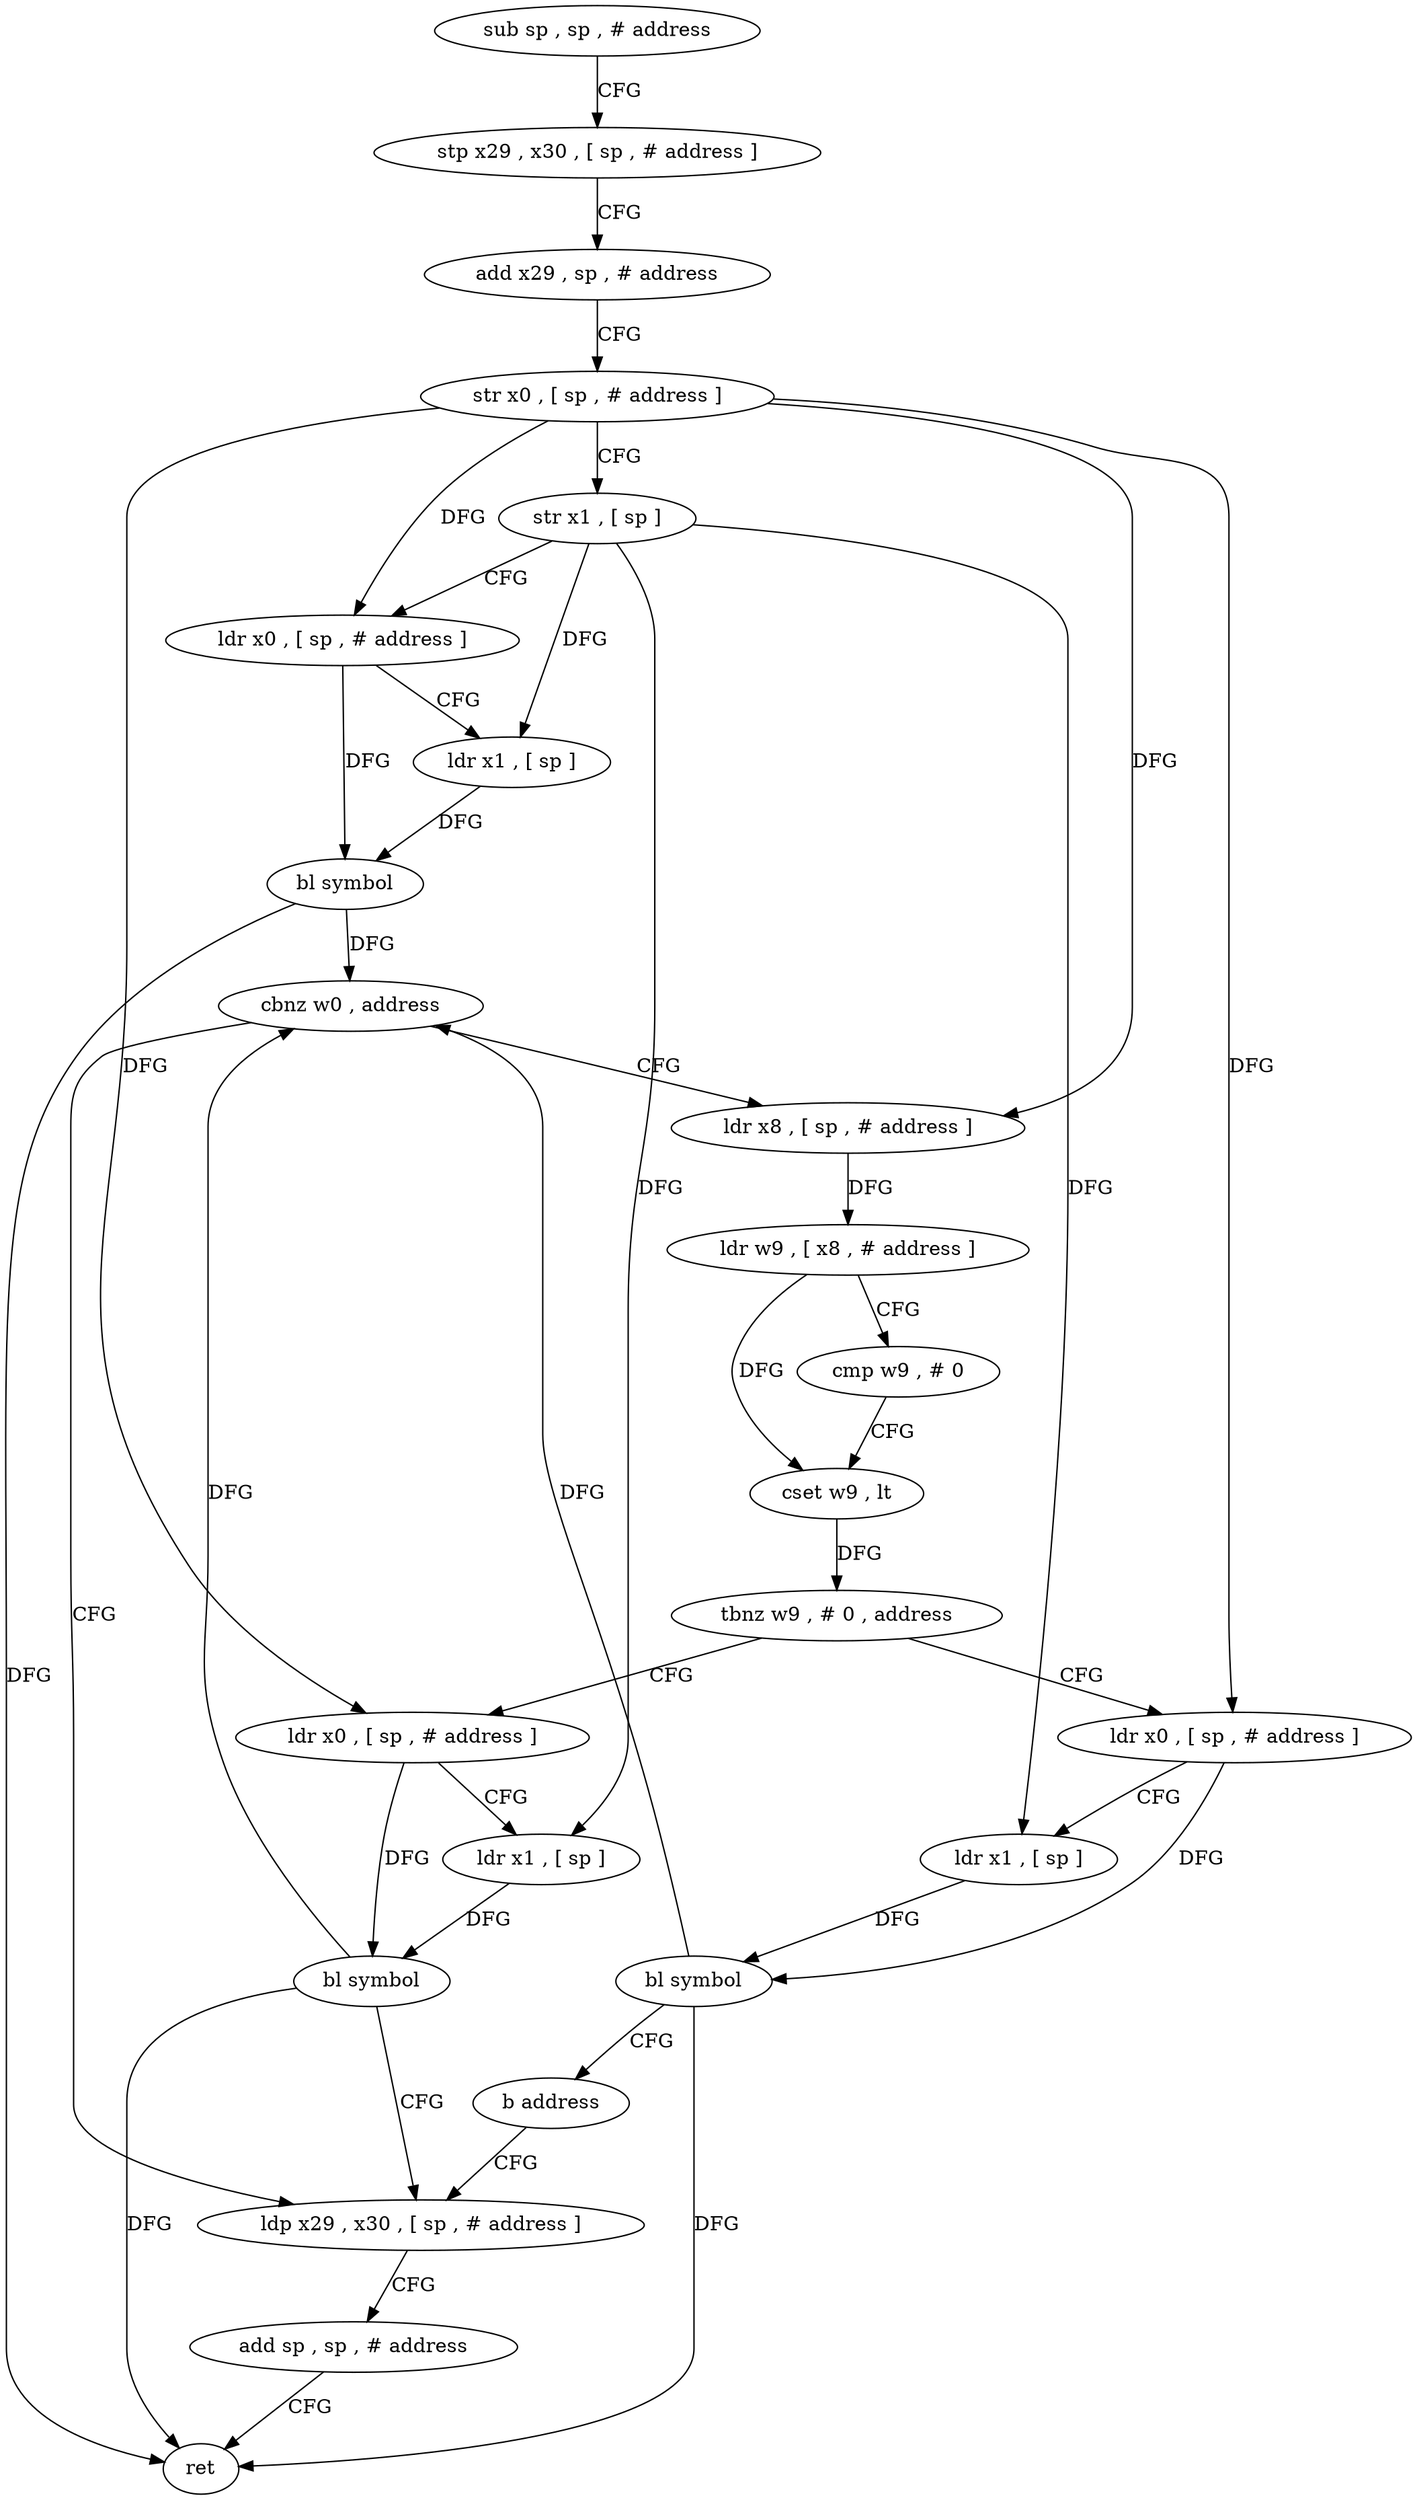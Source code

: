 digraph "func" {
"4261440" [label = "sub sp , sp , # address" ]
"4261444" [label = "stp x29 , x30 , [ sp , # address ]" ]
"4261448" [label = "add x29 , sp , # address" ]
"4261452" [label = "str x0 , [ sp , # address ]" ]
"4261456" [label = "str x1 , [ sp ]" ]
"4261460" [label = "ldr x0 , [ sp , # address ]" ]
"4261464" [label = "ldr x1 , [ sp ]" ]
"4261468" [label = "bl symbol" ]
"4261472" [label = "cbnz w0 , address" ]
"4261524" [label = "ldp x29 , x30 , [ sp , # address ]" ]
"4261476" [label = "ldr x8 , [ sp , # address ]" ]
"4261528" [label = "add sp , sp , # address" ]
"4261532" [label = "ret" ]
"4261480" [label = "ldr w9 , [ x8 , # address ]" ]
"4261484" [label = "cmp w9 , # 0" ]
"4261488" [label = "cset w9 , lt" ]
"4261492" [label = "tbnz w9 , # 0 , address" ]
"4261512" [label = "ldr x0 , [ sp , # address ]" ]
"4261496" [label = "ldr x0 , [ sp , # address ]" ]
"4261516" [label = "ldr x1 , [ sp ]" ]
"4261520" [label = "bl symbol" ]
"4261500" [label = "ldr x1 , [ sp ]" ]
"4261504" [label = "bl symbol" ]
"4261508" [label = "b address" ]
"4261440" -> "4261444" [ label = "CFG" ]
"4261444" -> "4261448" [ label = "CFG" ]
"4261448" -> "4261452" [ label = "CFG" ]
"4261452" -> "4261456" [ label = "CFG" ]
"4261452" -> "4261460" [ label = "DFG" ]
"4261452" -> "4261476" [ label = "DFG" ]
"4261452" -> "4261512" [ label = "DFG" ]
"4261452" -> "4261496" [ label = "DFG" ]
"4261456" -> "4261460" [ label = "CFG" ]
"4261456" -> "4261464" [ label = "DFG" ]
"4261456" -> "4261516" [ label = "DFG" ]
"4261456" -> "4261500" [ label = "DFG" ]
"4261460" -> "4261464" [ label = "CFG" ]
"4261460" -> "4261468" [ label = "DFG" ]
"4261464" -> "4261468" [ label = "DFG" ]
"4261468" -> "4261472" [ label = "DFG" ]
"4261468" -> "4261532" [ label = "DFG" ]
"4261472" -> "4261524" [ label = "CFG" ]
"4261472" -> "4261476" [ label = "CFG" ]
"4261524" -> "4261528" [ label = "CFG" ]
"4261476" -> "4261480" [ label = "DFG" ]
"4261528" -> "4261532" [ label = "CFG" ]
"4261480" -> "4261484" [ label = "CFG" ]
"4261480" -> "4261488" [ label = "DFG" ]
"4261484" -> "4261488" [ label = "CFG" ]
"4261488" -> "4261492" [ label = "DFG" ]
"4261492" -> "4261512" [ label = "CFG" ]
"4261492" -> "4261496" [ label = "CFG" ]
"4261512" -> "4261516" [ label = "CFG" ]
"4261512" -> "4261520" [ label = "DFG" ]
"4261496" -> "4261500" [ label = "CFG" ]
"4261496" -> "4261504" [ label = "DFG" ]
"4261516" -> "4261520" [ label = "DFG" ]
"4261520" -> "4261524" [ label = "CFG" ]
"4261520" -> "4261472" [ label = "DFG" ]
"4261520" -> "4261532" [ label = "DFG" ]
"4261500" -> "4261504" [ label = "DFG" ]
"4261504" -> "4261508" [ label = "CFG" ]
"4261504" -> "4261472" [ label = "DFG" ]
"4261504" -> "4261532" [ label = "DFG" ]
"4261508" -> "4261524" [ label = "CFG" ]
}
